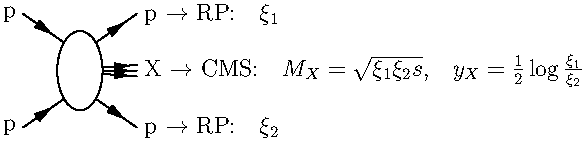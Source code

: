 

real xl = -10, xm = 0, xr = +10, xi = 4;
real ye = 10, ym = 3, yi = 7;

pair IntPoint(pair st, pair de)
{
	pair d = de - st;

	real A = d.x^2 / xi^2 + d.y^2 / yi^2;
	real B = 2*d.x*st.x / xi^2 + 2*d.y*st.y / yi^2;
	real C = st.x^2 / xi^2 + st.y^2 / yi^2 - 1.;

	real D = B*B - 4*A*C;
	real t1 = (-B + sqrt(D)) / (2*A);
	real t2 = (-B - sqrt(D)) / (2*A);
	
	real t = (abs(t1) < abs(t2)) ? t1 : t2;

	return st + t*d;
}

pair s;
//pen col = white;
pen col = black;

void NewDiagram()
{
	currentpicture = new picture;
	unitsize(1mm);

	s = (xl, ye); draw(s--IntPoint(s, (xm, ym)), col, MidArrow);
	s = (xl, -ye); draw(s--IntPoint(s, (xm, -ym)), col, MidArrow);
	draw(scale(xi, yi)*unitcircle, col);
}

//----------------------------------------------------------------------------------------------------

void Shipout(string fn)
{
	//shipout(fn, bbox(1mm, nullpen, Fill(white)));
	shipout(fn);
}

//----------------------------------------------------------------------------------------------------

/*
NewDiagram();
s = (xr, ye); draw(reverse(s--IntPoint(s, (xm, ym))), col, MidArrow);
s = (xr, -ye); draw(reverse(s--IntPoint(s, (xm, -ym))), col, MidArrow);
Shipout("diagram_es");

NewDiagram();
s = (xr, ye); draw(reverse(s--IntPoint(s, (xm, ym))), col, MidArrow);
s = (xr, ye*0.67); draw(reverse(s--IntPoint(s, (xm, ym*0.67))), col, MidArrow);
s = (xr, ye*0.33); draw(reverse(s--IntPoint(s, (xm, ym*0.33))), col, MidArrow);
s = (xr, ye*0.00); draw(reverse(s--IntPoint(s, (xm, ym*0.00))), col, MidArrow);
s = (xr, -ye*0.33); draw(reverse(s--IntPoint(s, (xm, -ym*0.33))), col, MidArrow);
s = (xr, -ye*0.67); draw(reverse(s--IntPoint(s, (xm, -ym*0.67))), col, MidArrow);
s = (xr, -ye); draw(reverse(s--IntPoint(s, (xm, -ym))), col, MidArrow);
label(rotate(90)*Label("anything"), (xr, 0), E, col);
Shipout("diagram_tot");

NewDiagram();
s = (xr, ye); draw(reverse(s--IntPoint(s, (xm, ym))), col, MidArrow);
s = (xr, ye*0.10); draw(reverse(s--IntPoint(s, (xm, ym*0.10))), col, MidArrow);
s = (xr, ye*0.00); draw(reverse(s--IntPoint(s, (xm, ym*0.00))), col, MidArrow);
s = (xr, -ye*0.10); draw(reverse(s--IntPoint(s, (xm, -ym*0.10))), col, MidArrow);
s = (xr, -ye); draw(reverse(s--IntPoint(s, (xm, -ym))), col, MidArrow);
Shipout("diagram_cd");

NewDiagram();
s = (xr, ye*1.10); draw(reverse(s--IntPoint(s, (xm, ym*1.10))), col, MidArrow);
s = (xr, ye*1.00); draw(reverse(s--IntPoint(s, (xm, ym*1.00))), col, MidArrow);
s = (xr, ye*0.90); draw(reverse(s--IntPoint(s, (xm, ym*0.90))), col, MidArrow);
s = (xr, -ye); draw(reverse(s--IntPoint(s, (xm, -ym))), col, MidArrow);
Shipout("diagram_sd");

NewDiagram();
s = (xr, ye*1.10); draw(reverse(s--IntPoint(s, (xm, ym*1.10))), col, MidArrow);
s = (xr, ye*1.00); draw(reverse(s--IntPoint(s, (xm, ym*1.00))), col, MidArrow);
s = (xr, ye*0.90); draw(reverse(s--IntPoint(s, (xm, ym*0.90))), col, MidArrow);
s = (xr, -ye*1.10); draw(reverse(s--IntPoint(s, (xm, -ym*1.10))), col, MidArrow);
s = (xr, -ye*1.00); draw(reverse(s--IntPoint(s, (xm, -ym*1.00))), col, MidArrow);
s = (xr, -ye*0.90); draw(reverse(s--IntPoint(s, (xm, -ym*0.90))), col, MidArrow);
Shipout("diagram_dd");
*/

//----------------------------------------------------------------------------------------------------

/*
NewDiagram();
s = (xr, ye*1.00); draw(reverse(s--IntPoint(s, (xm, ym*1.00))), col, MidArrow);
s = (xr, -ye); draw(reverse(s--IntPoint(s, (xm, -ym))), col, MidArrow);

label("p", (xl, ye), W, col);
label("p", (xl, -ye), W, col);
label("p $\rightarrow$ RP", (xr, ye), E, col);
label("p $\rightarrow$ RP", (xr, -ye), E, col);

Shipout("diagram_es_lab");

NewDiagram();
s = (xr, ye); draw(reverse(s--IntPoint(s, (xm, ym))), col, MidArrow);
s = (xr, ye*0.10); draw(reverse(s--IntPoint(s, (xm, ym*0.10))), col, MidArrow);
s = (xr, ye*0.00); draw(reverse(s--IntPoint(s, (xm, ym*0.00))), col, MidArrow);
s = (xr, -ye*0.10); draw(reverse(s--IntPoint(s, (xm, -ym*0.10))), col, MidArrow);
s = (xr, -ye); draw(reverse(s--IntPoint(s, (xm, -ym))), col, MidArrow);

label("p", (xl, ye), W, col);
label("p", (xl, -ye), W, col);
label("p $\rightarrow$ RP", (xr, ye), E, col);
label("p $\rightarrow$ RP", (xr, -ye), E, col);
label("X", (xr, 0), E, col);

Shipout("diagram_cd_lab");
*/


NewDiagram();
s = (xr, ye); draw(reverse(s--IntPoint(s, (xm, ym))), col, MidArrow);
s = (xr, ye*0.10); draw(reverse(s--IntPoint(s, (xm, ym*0.10))), col, MidArrow);
s = (xr, ye*0.00); draw(reverse(s--IntPoint(s, (xm, ym*0.00))), col, MidArrow);
s = (xr, -ye*0.10); draw(reverse(s--IntPoint(s, (xm, -ym*0.10))), col, MidArrow);
s = (xr, -ye); draw(reverse(s--IntPoint(s, (xm, -ym))), col, MidArrow);

label("p", (xl, ye), W, col);
label("p", (xl, -ye), W, col);
label("p $\rightarrow$ RP:\quad $\xi_1$", (xr, ye), E, col);
label("X $\rightarrow$ CMS:\quad $M_X = \sqrt{\xi_1 \xi_2 s}$,\quad $y_X = {1\over 2} \log {\xi_1\over\xi_2}$", (xr, 0), E, col);
label("p $\rightarrow$ RP:\quad $\xi_2$", (xr, -ye), E, col);

Shipout("diagram_cd_cms_lab");

/*
NewDiagram();
s = (xr, ye*1.10); draw(reverse(s--IntPoint(s, (xm, ym*1.10))), col, MidArrow);
s = (xr, ye*1.00); draw(reverse(s--IntPoint(s, (xm, ym*1.00))), col, MidArrow);
s = (xr, ye*0.90); draw(reverse(s--IntPoint(s, (xm, ym*0.90))), col, MidArrow);
s = (xr, -ye); draw(reverse(s--IntPoint(s, (xm, -ym))), col, MidArrow);

label("p", (xl, ye), W, col);
label("p", (xl, -ye), W, col);
label("X $\rightarrow$ T1/T2", (xr, ye), E, col);
label("p $\rightarrow$ RP", (xr, -ye), E, col);

Shipout("diagram_sd_lab");

NewDiagram();
s = (xr, ye*1.10); draw(reverse(s--IntPoint(s, (xm, ym*1.10))), col, MidArrow);
s = (xr, ye*1.00); draw(reverse(s--IntPoint(s, (xm, ym*1.00))), col, MidArrow);
s = (xr, ye*0.90); draw(reverse(s--IntPoint(s, (xm, ym*0.90))), col, MidArrow);
s = (xr, -ye*1.10); draw(reverse(s--IntPoint(s, (xm, -ym*1.10))), col, MidArrow);
s = (xr, -ye*1.00); draw(reverse(s--IntPoint(s, (xm, -ym*1.00))), col, MidArrow);
s = (xr, -ye*0.90); draw(reverse(s--IntPoint(s, (xm, -ym*0.90))), col, MidArrow);

label("p", (xl, ye), W, col);
label("p", (xl, -ye), W, col);
label("X $\rightarrow$ T1/T2", (xr, ye), E, col);
label("X $\rightarrow$ T1/T2", (xr, -ye), E, col);

Shipout("diagram_dd_lab");
*/
